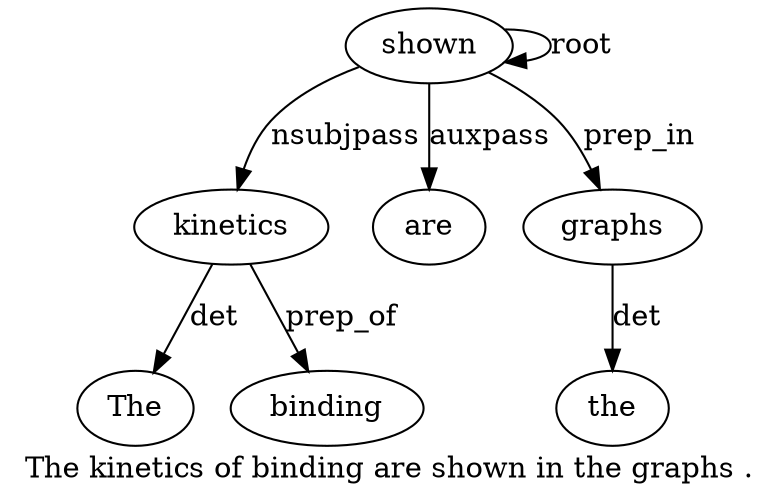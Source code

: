 digraph "The kinetics of binding are shown in the graphs ." {
label="The kinetics of binding are shown in the graphs .";
kinetics2 [style=filled, fillcolor=white, label=kinetics];
The1 [style=filled, fillcolor=white, label=The];
kinetics2 -> The1  [label=det];
shown6 [style=filled, fillcolor=white, label=shown];
shown6 -> kinetics2  [label=nsubjpass];
binding4 [style=filled, fillcolor=white, label=binding];
kinetics2 -> binding4  [label=prep_of];
are5 [style=filled, fillcolor=white, label=are];
shown6 -> are5  [label=auxpass];
shown6 -> shown6  [label=root];
graphs9 [style=filled, fillcolor=white, label=graphs];
the8 [style=filled, fillcolor=white, label=the];
graphs9 -> the8  [label=det];
shown6 -> graphs9  [label=prep_in];
}
